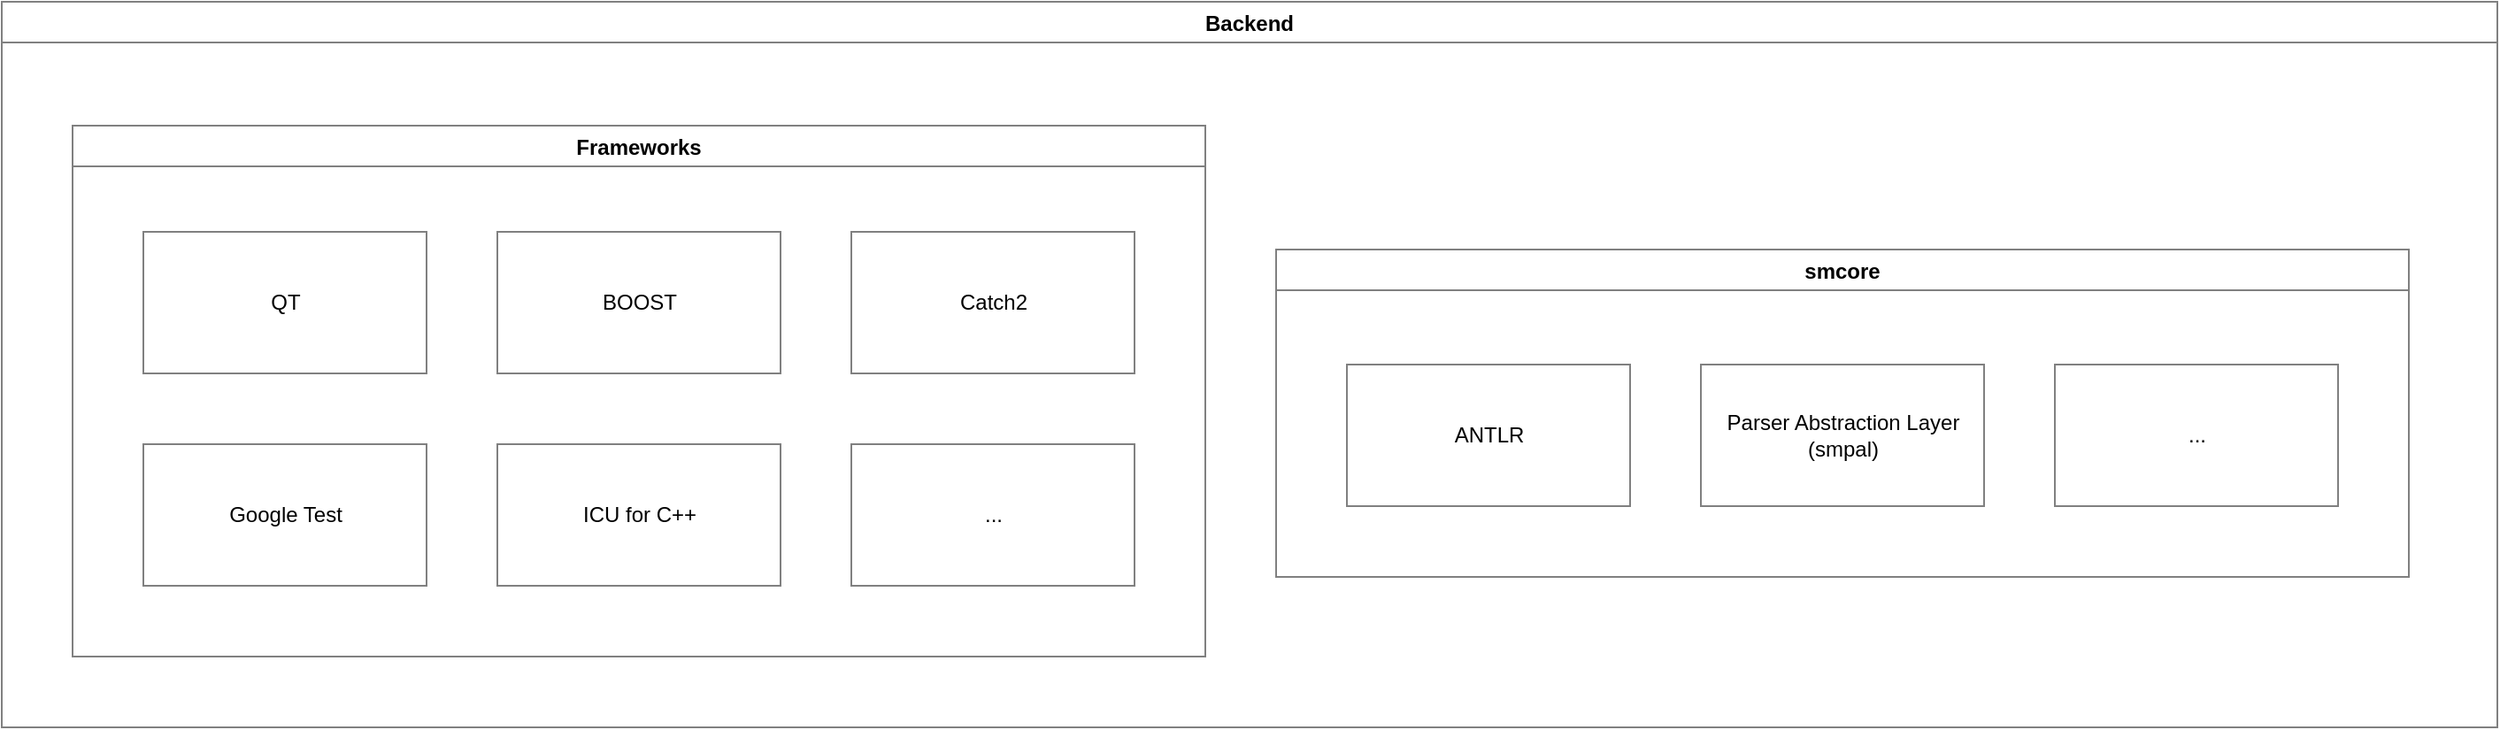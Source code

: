 <mxfile>
    <diagram id="A8KUH6x5goQzQZ5fHaeG" name="Page-1">
        <mxGraphModel dx="1027" dy="1959" grid="1" gridSize="10" guides="1" tooltips="1" connect="1" arrows="1" fold="1" page="1" pageScale="1" pageWidth="827" pageHeight="1169" math="0" shadow="0">
            <root>
                <mxCell id="0"/>
                <mxCell id="1" parent="0"/>
                <mxCell id="8" value="Backend" style="swimlane;container=0;strokeColor=#808080;" parent="1" vertex="1">
                    <mxGeometry x="80" y="-70" width="1410" height="410" as="geometry"/>
                </mxCell>
                <mxCell id="7" value="QT" style="html=1;dashed=0;whitespace=wrap;container=0;strokeColor=#808080;" parent="8" vertex="1">
                    <mxGeometry x="80" y="130" width="160" height="80" as="geometry"/>
                </mxCell>
                <mxCell id="10" value="BOOST" style="html=1;dashed=0;whitespace=wrap;container=0;strokeColor=#808080;" parent="8" vertex="1">
                    <mxGeometry x="280" y="130" width="160" height="80" as="geometry"/>
                </mxCell>
                <mxCell id="11" value="Catch2" style="html=1;dashed=0;whitespace=wrap;container=0;strokeColor=#808080;" parent="8" vertex="1">
                    <mxGeometry x="480" y="130" width="160" height="80" as="geometry"/>
                </mxCell>
                <mxCell id="12" value="Google Test" style="html=1;dashed=0;whitespace=wrap;container=0;strokeColor=#808080;" parent="8" vertex="1">
                    <mxGeometry x="80" y="250" width="160" height="80" as="geometry"/>
                </mxCell>
                <mxCell id="13" value="ICU for C++" style="html=1;dashed=0;whitespace=wrap;container=0;strokeColor=#808080;" parent="8" vertex="1">
                    <mxGeometry x="280" y="250" width="160" height="80" as="geometry"/>
                </mxCell>
                <mxCell id="14" value="..." style="html=1;dashed=0;whitespace=wrap;container=0;strokeColor=#808080;" parent="8" vertex="1">
                    <mxGeometry x="480" y="250" width="160" height="80" as="geometry"/>
                </mxCell>
                <mxCell id="15" value="Frameworks" style="swimlane;strokeColor=#808080;" parent="8" vertex="1">
                    <mxGeometry x="40" y="70" width="640" height="300" as="geometry"/>
                </mxCell>
                <mxCell id="2" value="smcore" style="swimlane;startSize=23;container=0;strokeColor=#808080;" parent="8" vertex="1">
                    <mxGeometry x="720" y="140" width="640" height="185" as="geometry"/>
                </mxCell>
                <mxCell id="3" value="ANTLR" style="html=1;dashed=0;whitespace=wrap;container=0;strokeColor=#808080;" parent="8" vertex="1">
                    <mxGeometry x="760" y="205" width="160" height="80" as="geometry"/>
                </mxCell>
                <mxCell id="4" value="Parser Abstraction Layer&lt;br&gt;(smpal)" style="html=1;dashed=0;whitespace=wrap;container=0;strokeColor=#808080;" parent="8" vertex="1">
                    <mxGeometry x="960" y="205" width="160" height="80" as="geometry"/>
                </mxCell>
                <mxCell id="5" value="..." style="html=1;dashed=0;whitespace=wrap;container=0;strokeColor=#808080;" parent="8" vertex="1">
                    <mxGeometry x="1160" y="205" width="160" height="80" as="geometry"/>
                </mxCell>
            </root>
        </mxGraphModel>
    </diagram>
</mxfile>